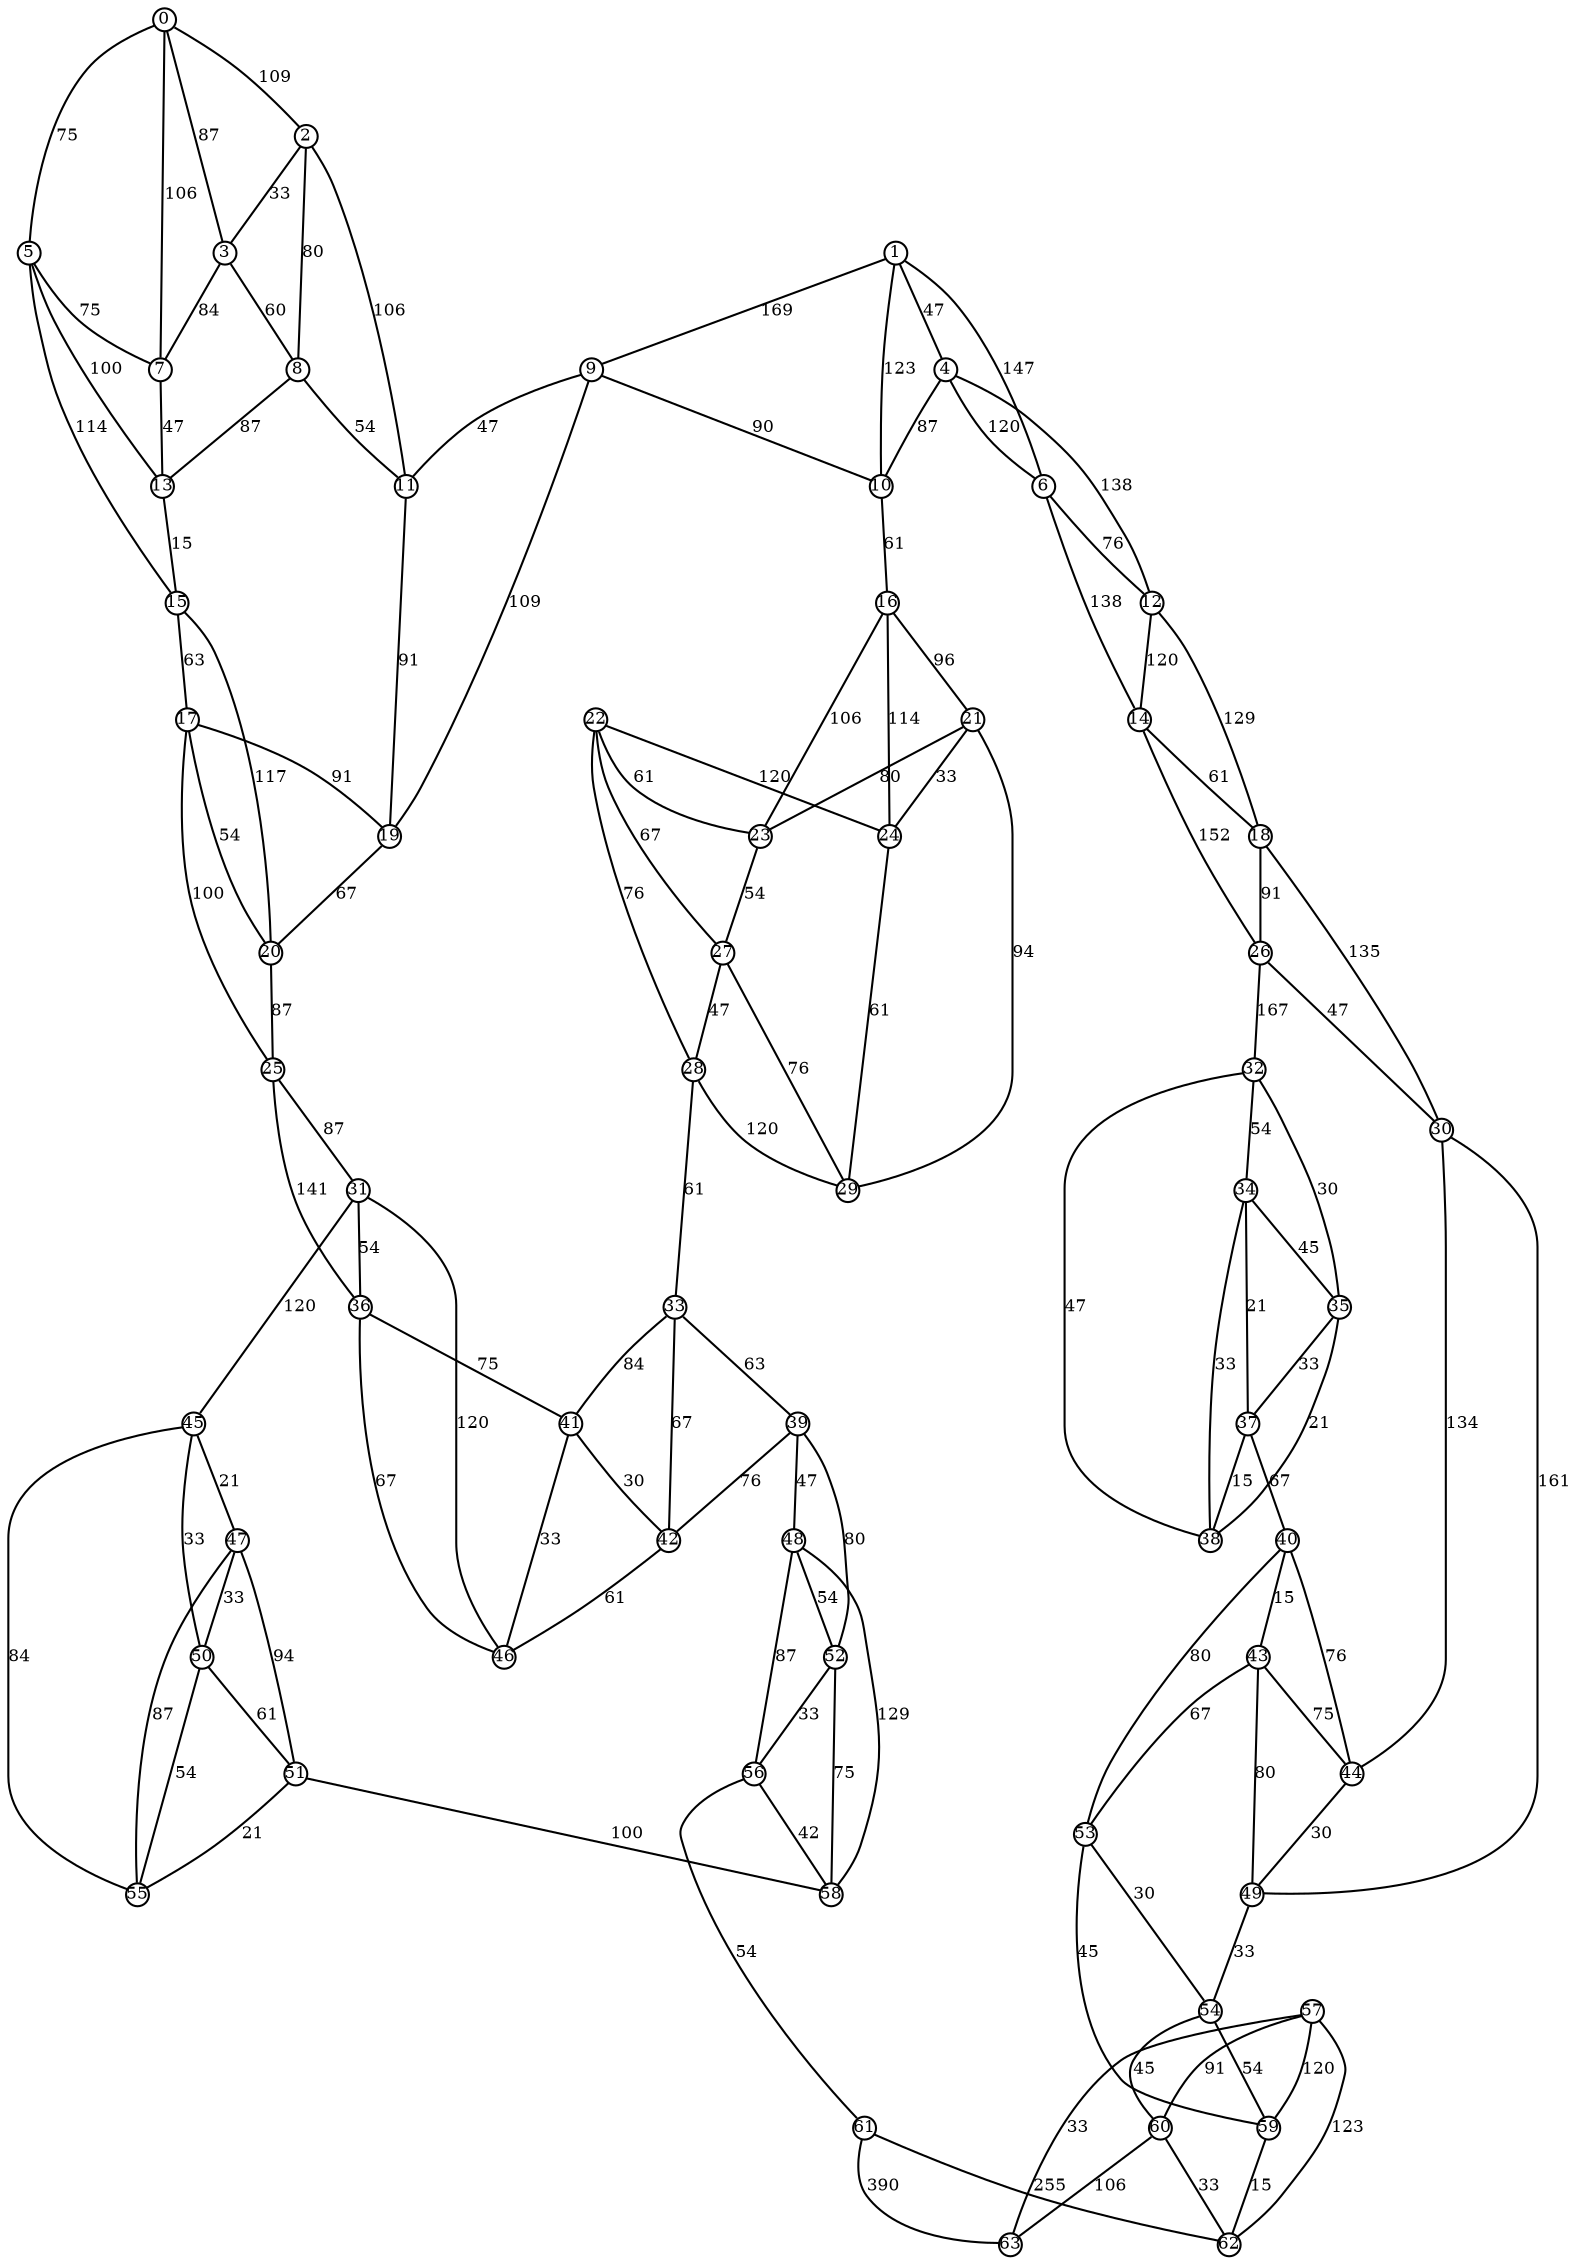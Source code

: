 graph G {
graph[splines="true"]
node[shape="circle",fixedsize=true,height=0.15]
0[fontsize="8",pos="45,0"];
1[fontsize="8",pos="330,0"];
2[fontsize="8",pos="150,30"];
3[fontsize="8",pos="120,45"];
4[fontsize="8",pos="345,45"];
5[fontsize="8",pos="0,60"];
6[fontsize="8",pos="465,60"];
7[fontsize="8",pos="60,105"];
8[fontsize="8",pos="120,105"];
9[fontsize="8",pos="210,120"];
10[fontsize="8",pos="300,120"];
11[fontsize="8",pos="165,135"];
12[fontsize="8",pos="450,135"];
13[fontsize="8",pos="45,150"];
14[fontsize="8",pos="570,150"];
15[fontsize="8",pos="45,165"];
16[fontsize="8",pos="315,180"];
17[fontsize="8",pos="90,210"];
18[fontsize="8",pos="555,210"];
19[fontsize="8",pos="180,225"];
20[fontsize="8",pos="120,255"];
21[fontsize="8",pos="375,255"];
22[fontsize="8",pos="240,270"];
23[fontsize="8",pos="300,285"];
24[fontsize="8",pos="360,285"];
25[fontsize="8",pos="45,300"];
26[fontsize="8",pos="540,300"];
27[fontsize="8",pos="270,330"];
28[fontsize="8",pos="225,345"];
29[fontsize="8",pos="345,345"];
30[fontsize="8",pos="555,345"];
31[fontsize="8",pos="90,375"];
32[fontsize="8",pos="390,375"];
33[fontsize="8",pos="240,405"];
34[fontsize="8",pos="345,405"];
35[fontsize="8",pos="390,405"];
36[fontsize="8",pos="120,420"];
37[fontsize="8",pos="360,420"];
38[fontsize="8",pos="375,420"];
39[fontsize="8",pos="285,450"];
40[fontsize="8",pos="420,450"];
41[fontsize="8",pos="180,465"];
42[fontsize="8",pos="210,465"];
43[fontsize="8",pos="420,465"];
44[fontsize="8",pos="495,465"];
45[fontsize="8",pos="30,480"];
46[fontsize="8",pos="150,480"];
47[fontsize="8",pos="15,495"];
48[fontsize="8",pos="300,495"];
49[fontsize="8",pos="495,495"];
50[fontsize="8",pos="45,510"];
51[fontsize="8",pos="105,525"];
52[fontsize="8",pos="255,525"];
53[fontsize="8",pos="450,525"];
54[fontsize="8",pos="480,525"];
55[fontsize="8",pos="90,540"];
56[fontsize="8",pos="225,540"];
57[fontsize="8",pos="570,555"];
58[fontsize="8",pos="195,570"];
59[fontsize="8",pos="450,570"];
60[fontsize="8",pos="480,570"];
61[fontsize="8",pos="195,585"];
62[fontsize="8",pos="450,585"];
63[fontsize="8",pos="585,585"];
0--5 [fontsize="8",label="75"];
0--3 [fontsize="8",label="87"];
0--7 [fontsize="8",label="106"];
0--2 [fontsize="8",label="109"];
1--4 [fontsize="8",label="47"];
1--10 [fontsize="8",label="123"];
1--6 [fontsize="8",label="147"];
1--9 [fontsize="8",label="169"];
2--3 [fontsize="8",label="33"];
2--8 [fontsize="8",label="80"];
2--11 [fontsize="8",label="106"];
3--8 [fontsize="8",label="60"];
3--7 [fontsize="8",label="84"];
4--10 [fontsize="8",label="87"];
4--6 [fontsize="8",label="120"];
4--12 [fontsize="8",label="138"];
5--7 [fontsize="8",label="75"];
5--13 [fontsize="8",label="100"];
5--15 [fontsize="8",label="114"];
6--12 [fontsize="8",label="76"];
6--14 [fontsize="8",label="138"];
7--13 [fontsize="8",label="47"];
8--11 [fontsize="8",label="54"];
8--13 [fontsize="8",label="87"];
9--11 [fontsize="8",label="47"];
9--10 [fontsize="8",label="90"];
9--19 [fontsize="8",label="109"];
10--16 [fontsize="8",label="61"];
11--19 [fontsize="8",label="91"];
12--14 [fontsize="8",label="120"];
12--18 [fontsize="8",label="129"];
13--15 [fontsize="8",label="15"];
14--18 [fontsize="8",label="61"];
14--26 [fontsize="8",label="152"];
15--17 [fontsize="8",label="63"];
15--20 [fontsize="8",label="117"];
16--21 [fontsize="8",label="96"];
16--23 [fontsize="8",label="106"];
16--24 [fontsize="8",label="114"];
17--20 [fontsize="8",label="54"];
17--19 [fontsize="8",label="91"];
17--25 [fontsize="8",label="100"];
18--26 [fontsize="8",label="91"];
18--30 [fontsize="8",label="135"];
19--20 [fontsize="8",label="67"];
20--25 [fontsize="8",label="87"];
21--24 [fontsize="8",label="33"];
21--23 [fontsize="8",label="80"];
21--29 [fontsize="8",label="94"];
22--23 [fontsize="8",label="61"];
22--27 [fontsize="8",label="67"];
22--28 [fontsize="8",label="76"];
22--24 [fontsize="8",label="120"];
23--27 [fontsize="8",label="54"];
24--29 [fontsize="8",label="61"];
25--31 [fontsize="8",label="87"];
25--36 [fontsize="8",label="141"];
26--30 [fontsize="8",label="47"];
26--32 [fontsize="8",label="167"];
27--28 [fontsize="8",label="47"];
27--29 [fontsize="8",label="76"];
28--33 [fontsize="8",label="61"];
28--29 [fontsize="8",label="120"];
30--44 [fontsize="8",label="134"];
30--49 [fontsize="8",label="161"];
31--36 [fontsize="8",label="54"];
31--45 [fontsize="8",label="120"];
31--46 [fontsize="8",label="120"];
32--35 [fontsize="8",label="30"];
32--38 [fontsize="8",label="47"];
32--34 [fontsize="8",label="54"];
33--39 [fontsize="8",label="63"];
33--42 [fontsize="8",label="67"];
33--41 [fontsize="8",label="84"];
34--37 [fontsize="8",label="21"];
34--38 [fontsize="8",label="33"];
34--35 [fontsize="8",label="45"];
35--38 [fontsize="8",label="21"];
35--37 [fontsize="8",label="33"];
36--46 [fontsize="8",label="67"];
36--41 [fontsize="8",label="75"];
37--38 [fontsize="8",label="15"];
37--40 [fontsize="8",label="67"];
39--48 [fontsize="8",label="47"];
39--42 [fontsize="8",label="76"];
39--52 [fontsize="8",label="80"];
40--43 [fontsize="8",label="15"];
40--44 [fontsize="8",label="76"];
40--53 [fontsize="8",label="80"];
41--42 [fontsize="8",label="30"];
41--46 [fontsize="8",label="33"];
42--46 [fontsize="8",label="61"];
43--53 [fontsize="8",label="67"];
43--44 [fontsize="8",label="75"];
43--49 [fontsize="8",label="80"];
44--49 [fontsize="8",label="30"];
45--47 [fontsize="8",label="21"];
45--50 [fontsize="8",label="33"];
45--55 [fontsize="8",label="84"];
47--50 [fontsize="8",label="33"];
47--55 [fontsize="8",label="87"];
47--51 [fontsize="8",label="94"];
48--52 [fontsize="8",label="54"];
48--56 [fontsize="8",label="87"];
48--58 [fontsize="8",label="129"];
49--54 [fontsize="8",label="33"];
50--55 [fontsize="8",label="54"];
50--51 [fontsize="8",label="61"];
51--55 [fontsize="8",label="21"];
51--58 [fontsize="8",label="100"];
52--56 [fontsize="8",label="33"];
52--58 [fontsize="8",label="75"];
53--54 [fontsize="8",label="30"];
53--59 [fontsize="8",label="45"];
54--60 [fontsize="8",label="45"];
54--59 [fontsize="8",label="54"];
56--58 [fontsize="8",label="42"];
56--61 [fontsize="8",label="54"];
57--63 [fontsize="8",label="33"];
57--60 [fontsize="8",label="91"];
57--59 [fontsize="8",label="120"];
57--62 [fontsize="8",label="123"];
59--62 [fontsize="8",label="15"];
60--62 [fontsize="8",label="33"];
60--63 [fontsize="8",label="106"];
61--62 [fontsize="8",label="255"];
61--63 [fontsize="8",label="390"];
}
